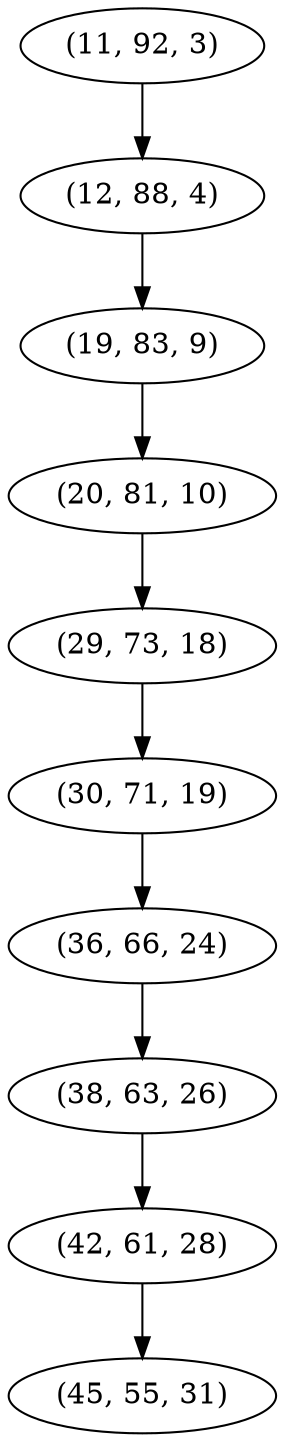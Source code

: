 digraph tree {
    "(11, 92, 3)";
    "(12, 88, 4)";
    "(19, 83, 9)";
    "(20, 81, 10)";
    "(29, 73, 18)";
    "(30, 71, 19)";
    "(36, 66, 24)";
    "(38, 63, 26)";
    "(42, 61, 28)";
    "(45, 55, 31)";
    "(11, 92, 3)" -> "(12, 88, 4)";
    "(12, 88, 4)" -> "(19, 83, 9)";
    "(19, 83, 9)" -> "(20, 81, 10)";
    "(20, 81, 10)" -> "(29, 73, 18)";
    "(29, 73, 18)" -> "(30, 71, 19)";
    "(30, 71, 19)" -> "(36, 66, 24)";
    "(36, 66, 24)" -> "(38, 63, 26)";
    "(38, 63, 26)" -> "(42, 61, 28)";
    "(42, 61, 28)" -> "(45, 55, 31)";
}
